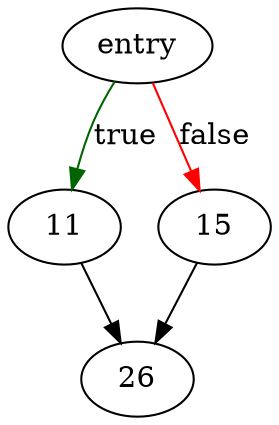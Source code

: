 digraph "one_input_line" {
	// Node definitions.
	3 [label=entry];
	11;
	15;
	26;

	// Edge definitions.
	3 -> 11 [
		color=darkgreen
		label=true
	];
	3 -> 15 [
		color=red
		label=false
	];
	11 -> 26;
	15 -> 26;
}